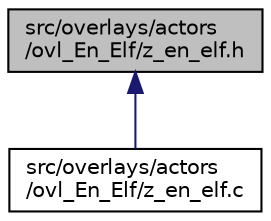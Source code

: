 digraph "src/overlays/actors/ovl_En_Elf/z_en_elf.h"
{
 // LATEX_PDF_SIZE
  edge [fontname="Helvetica",fontsize="10",labelfontname="Helvetica",labelfontsize="10"];
  node [fontname="Helvetica",fontsize="10",shape=record];
  Node1 [label="src/overlays/actors\l/ovl_En_Elf/z_en_elf.h",height=0.2,width=0.4,color="black", fillcolor="grey75", style="filled", fontcolor="black",tooltip=" "];
  Node1 -> Node2 [dir="back",color="midnightblue",fontsize="10",style="solid",fontname="Helvetica"];
  Node2 [label="src/overlays/actors\l/ovl_En_Elf/z_en_elf.c",height=0.2,width=0.4,color="black", fillcolor="white", style="filled",URL="$df/d5a/z__en__elf_8c.html",tooltip=" "];
}
